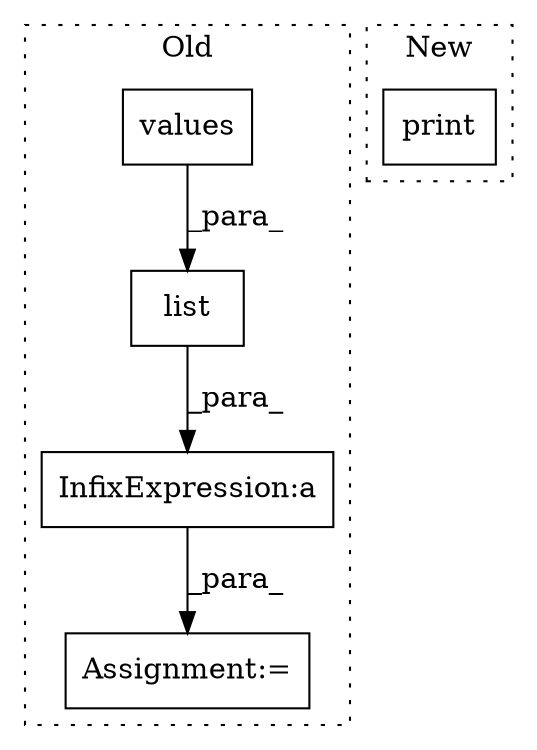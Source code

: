 digraph G {
subgraph cluster0 {
1 [label="values" a="32" s="37005" l="8" shape="box"];
3 [label="Assignment:=" a="7" s="36873" l="2" shape="box"];
4 [label="list" a="32" s="36973,37013" l="5,1" shape="box"];
5 [label="InfixExpression:a" a="27" s="37015" l="3" shape="box"];
label = "Old";
style="dotted";
}
subgraph cluster1 {
2 [label="print" a="32" s="36794,36824" l="6,1" shape="box"];
label = "New";
style="dotted";
}
1 -> 4 [label="_para_"];
4 -> 5 [label="_para_"];
5 -> 3 [label="_para_"];
}